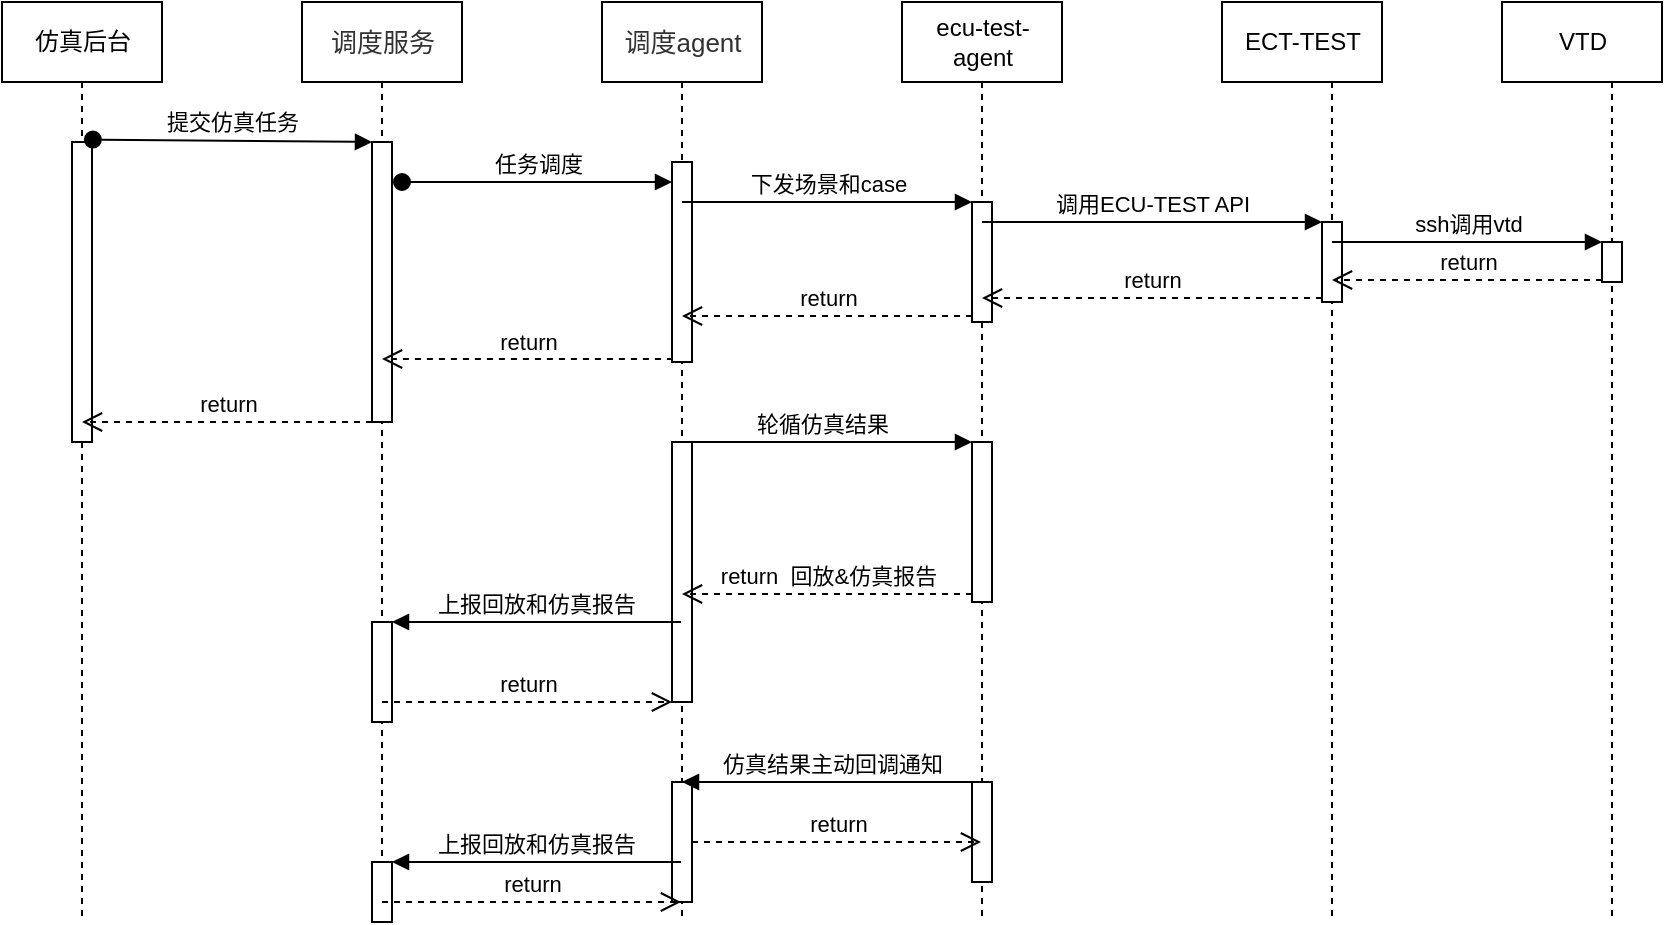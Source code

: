 <mxfile version="15.9.4" type="github">
  <diagram id="wHRrEn1xLBrHSIyLW8o4" name="Page-1">
    <mxGraphModel dx="1186" dy="503" grid="1" gridSize="10" guides="1" tooltips="1" connect="1" arrows="1" fold="1" page="1" pageScale="1" pageWidth="850" pageHeight="1100" math="0" shadow="0">
      <root>
        <mxCell id="0" />
        <mxCell id="1" parent="0" />
        <mxCell id="6j0REqsm4hI5R__kkCjw-2" value="" style="shape=umlLifeline;participant=umlEntity;perimeter=lifelinePerimeter;whiteSpace=wrap;html=1;container=1;collapsible=0;recursiveResize=0;verticalAlign=top;spacingTop=36;outlineConnect=0;" parent="1" vertex="1">
          <mxGeometry x="40" y="10" width="40" height="460" as="geometry" />
        </mxCell>
        <mxCell id="6j0REqsm4hI5R__kkCjw-14" value="" style="html=1;points=[];perimeter=orthogonalPerimeter;" parent="6j0REqsm4hI5R__kkCjw-2" vertex="1">
          <mxGeometry x="15" y="70" width="10" height="150" as="geometry" />
        </mxCell>
        <mxCell id="6j0REqsm4hI5R__kkCjw-1" value="仿真后台" style="html=1;" parent="1" vertex="1">
          <mxGeometry x="20" y="10" width="80" height="40" as="geometry" />
        </mxCell>
        <mxCell id="6j0REqsm4hI5R__kkCjw-3" value="" style="shape=umlLifeline;participant=umlEntity;perimeter=lifelinePerimeter;whiteSpace=wrap;html=1;container=1;collapsible=0;recursiveResize=0;verticalAlign=top;spacingTop=36;outlineConnect=0;" parent="1" vertex="1">
          <mxGeometry x="190" y="10" width="40" height="460" as="geometry" />
        </mxCell>
        <mxCell id="6j0REqsm4hI5R__kkCjw-36" value="" style="html=1;points=[];perimeter=orthogonalPerimeter;" parent="6j0REqsm4hI5R__kkCjw-3" vertex="1">
          <mxGeometry x="15" y="310" width="10" height="50" as="geometry" />
        </mxCell>
        <mxCell id="6j0REqsm4hI5R__kkCjw-15" value="" style="html=1;points=[];perimeter=orthogonalPerimeter;" parent="6j0REqsm4hI5R__kkCjw-3" vertex="1">
          <mxGeometry x="15" y="70" width="10" height="140" as="geometry" />
        </mxCell>
        <mxCell id="6j0REqsm4hI5R__kkCjw-47" value="" style="html=1;points=[];perimeter=orthogonalPerimeter;" parent="6j0REqsm4hI5R__kkCjw-3" vertex="1">
          <mxGeometry x="15" y="430" width="10" height="30" as="geometry" />
        </mxCell>
        <mxCell id="6j0REqsm4hI5R__kkCjw-4" value="&lt;span style=&quot;color: rgb(50 , 50 , 50) ; font-size: 13px ; background-color: rgba(255 , 255 , 255 , 0.01)&quot;&gt;调度服务&lt;/span&gt;" style="html=1;" parent="1" vertex="1">
          <mxGeometry x="170" y="10" width="80" height="40" as="geometry" />
        </mxCell>
        <mxCell id="6j0REqsm4hI5R__kkCjw-5" value="" style="shape=umlLifeline;participant=umlEntity;perimeter=lifelinePerimeter;whiteSpace=wrap;html=1;container=1;collapsible=0;recursiveResize=0;verticalAlign=top;spacingTop=36;outlineConnect=0;" parent="1" vertex="1">
          <mxGeometry x="340" y="10" width="40" height="460" as="geometry" />
        </mxCell>
        <mxCell id="6j0REqsm4hI5R__kkCjw-19" value="" style="html=1;points=[];perimeter=orthogonalPerimeter;" parent="6j0REqsm4hI5R__kkCjw-5" vertex="1">
          <mxGeometry x="15" y="80" width="10" height="100" as="geometry" />
        </mxCell>
        <mxCell id="6j0REqsm4hI5R__kkCjw-31" value="" style="html=1;points=[];perimeter=orthogonalPerimeter;" parent="6j0REqsm4hI5R__kkCjw-5" vertex="1">
          <mxGeometry x="15" y="220" width="10" height="130" as="geometry" />
        </mxCell>
        <mxCell id="6j0REqsm4hI5R__kkCjw-44" value="" style="html=1;points=[];perimeter=orthogonalPerimeter;" parent="6j0REqsm4hI5R__kkCjw-5" vertex="1">
          <mxGeometry x="15" y="390" width="10" height="60" as="geometry" />
        </mxCell>
        <mxCell id="6j0REqsm4hI5R__kkCjw-45" value="仿真结果主动回调通知" style="html=1;verticalAlign=bottom;endArrow=block;rounded=0;" parent="6j0REqsm4hI5R__kkCjw-5" source="6j0REqsm4hI5R__kkCjw-7" edge="1">
          <mxGeometry relative="1" as="geometry">
            <mxPoint x="85" y="390" as="sourcePoint" />
            <mxPoint x="20" y="390" as="targetPoint" />
          </mxGeometry>
        </mxCell>
        <mxCell id="6j0REqsm4hI5R__kkCjw-6" value="&lt;span style=&quot;color: rgb(50 , 50 , 50) ; font-size: 13px ; background-color: rgba(255 , 255 , 255 , 0.01)&quot;&gt;调度agent&lt;/span&gt;" style="html=1;" parent="1" vertex="1">
          <mxGeometry x="320" y="10" width="80" height="40" as="geometry" />
        </mxCell>
        <mxCell id="6j0REqsm4hI5R__kkCjw-7" value="" style="shape=umlLifeline;participant=umlEntity;perimeter=lifelinePerimeter;whiteSpace=wrap;html=1;container=1;collapsible=0;recursiveResize=0;verticalAlign=top;spacingTop=36;outlineConnect=0;" parent="1" vertex="1">
          <mxGeometry x="490" y="10" width="40" height="460" as="geometry" />
        </mxCell>
        <mxCell id="6j0REqsm4hI5R__kkCjw-23" value="" style="html=1;points=[];perimeter=orthogonalPerimeter;" parent="6j0REqsm4hI5R__kkCjw-7" vertex="1">
          <mxGeometry x="15" y="100" width="10" height="60" as="geometry" />
        </mxCell>
        <mxCell id="6j0REqsm4hI5R__kkCjw-32" value="" style="html=1;points=[];perimeter=orthogonalPerimeter;" parent="6j0REqsm4hI5R__kkCjw-7" vertex="1">
          <mxGeometry x="15" y="220" width="10" height="80" as="geometry" />
        </mxCell>
        <mxCell id="6j0REqsm4hI5R__kkCjw-50" value="" style="html=1;points=[];perimeter=orthogonalPerimeter;" parent="6j0REqsm4hI5R__kkCjw-7" vertex="1">
          <mxGeometry x="15" y="390" width="10" height="50" as="geometry" />
        </mxCell>
        <mxCell id="6j0REqsm4hI5R__kkCjw-8" value="&lt;div class=&quot;mind-clipboard&quot;&gt;ecu-test-&lt;div&gt;agent&lt;/div&gt;&lt;/div&gt;" style="html=1;" parent="1" vertex="1">
          <mxGeometry x="470" y="10" width="80" height="40" as="geometry" />
        </mxCell>
        <mxCell id="6j0REqsm4hI5R__kkCjw-10" value="" style="shape=umlLifeline;participant=umlEntity;perimeter=lifelinePerimeter;whiteSpace=wrap;html=1;container=1;collapsible=0;recursiveResize=0;verticalAlign=top;spacingTop=36;outlineConnect=0;" parent="1" vertex="1">
          <mxGeometry x="660" y="10" width="50" height="460" as="geometry" />
        </mxCell>
        <mxCell id="6j0REqsm4hI5R__kkCjw-11" value="&lt;meta charset=&quot;utf-8&quot;&gt;&lt;div class=&quot;mind-clipboard&quot;&gt;ECT-TEST&lt;br&gt;&lt;/div&gt;" style="html=1;" parent="6j0REqsm4hI5R__kkCjw-10" vertex="1">
          <mxGeometry x="-30" width="80" height="40" as="geometry" />
        </mxCell>
        <mxCell id="6j0REqsm4hI5R__kkCjw-26" value="" style="html=1;points=[];perimeter=orthogonalPerimeter;" parent="6j0REqsm4hI5R__kkCjw-10" vertex="1">
          <mxGeometry x="20" y="110" width="10" height="40" as="geometry" />
        </mxCell>
        <mxCell id="6j0REqsm4hI5R__kkCjw-12" value="" style="shape=umlLifeline;participant=umlEntity;perimeter=lifelinePerimeter;whiteSpace=wrap;html=1;container=1;collapsible=0;recursiveResize=0;verticalAlign=top;spacingTop=36;outlineConnect=0;" parent="1" vertex="1">
          <mxGeometry x="800" y="10" width="50" height="460" as="geometry" />
        </mxCell>
        <mxCell id="6j0REqsm4hI5R__kkCjw-13" value="VTD" style="html=1;" parent="6j0REqsm4hI5R__kkCjw-12" vertex="1">
          <mxGeometry x="-30" width="80" height="40" as="geometry" />
        </mxCell>
        <mxCell id="6j0REqsm4hI5R__kkCjw-39" value="" style="html=1;points=[];perimeter=orthogonalPerimeter;" parent="6j0REqsm4hI5R__kkCjw-12" vertex="1">
          <mxGeometry x="20" y="120" width="10" height="20" as="geometry" />
        </mxCell>
        <mxCell id="6j0REqsm4hI5R__kkCjw-16" value="提交仿真任务" style="html=1;verticalAlign=bottom;startArrow=oval;endArrow=block;startSize=8;rounded=0;exitX=1.045;exitY=-0.008;exitDx=0;exitDy=0;exitPerimeter=0;" parent="1" source="6j0REqsm4hI5R__kkCjw-14" target="6j0REqsm4hI5R__kkCjw-15" edge="1">
          <mxGeometry relative="1" as="geometry">
            <mxPoint x="150" y="80" as="sourcePoint" />
          </mxGeometry>
        </mxCell>
        <mxCell id="6j0REqsm4hI5R__kkCjw-20" value="任务调度" style="html=1;verticalAlign=bottom;startArrow=oval;endArrow=block;startSize=8;rounded=0;" parent="1" target="6j0REqsm4hI5R__kkCjw-19" edge="1">
          <mxGeometry relative="1" as="geometry">
            <mxPoint x="220" y="100" as="sourcePoint" />
            <Array as="points">
              <mxPoint x="320" y="100" />
            </Array>
          </mxGeometry>
        </mxCell>
        <mxCell id="6j0REqsm4hI5R__kkCjw-21" value="return" style="html=1;verticalAlign=bottom;endArrow=open;dashed=1;endSize=8;rounded=0;exitX=0.045;exitY=0.985;exitDx=0;exitDy=0;exitPerimeter=0;" parent="1" source="6j0REqsm4hI5R__kkCjw-19" target="6j0REqsm4hI5R__kkCjw-3" edge="1">
          <mxGeometry relative="1" as="geometry">
            <mxPoint x="350" y="170" as="sourcePoint" />
            <mxPoint x="270" y="170" as="targetPoint" />
          </mxGeometry>
        </mxCell>
        <mxCell id="6j0REqsm4hI5R__kkCjw-22" value="return" style="html=1;verticalAlign=bottom;endArrow=open;dashed=1;endSize=8;rounded=0;" parent="1" source="6j0REqsm4hI5R__kkCjw-15" target="6j0REqsm4hI5R__kkCjw-2" edge="1">
          <mxGeometry relative="1" as="geometry">
            <mxPoint x="210" y="190" as="sourcePoint" />
            <mxPoint x="130" y="190" as="targetPoint" />
            <Array as="points">
              <mxPoint x="160" y="220" />
            </Array>
          </mxGeometry>
        </mxCell>
        <mxCell id="6j0REqsm4hI5R__kkCjw-24" value="下发场景和case" style="html=1;verticalAlign=bottom;endArrow=block;entryX=0;entryY=0;rounded=0;" parent="1" source="6j0REqsm4hI5R__kkCjw-5" target="6j0REqsm4hI5R__kkCjw-23" edge="1">
          <mxGeometry relative="1" as="geometry">
            <mxPoint x="430" y="100" as="sourcePoint" />
          </mxGeometry>
        </mxCell>
        <mxCell id="6j0REqsm4hI5R__kkCjw-25" value="return" style="html=1;verticalAlign=bottom;endArrow=open;dashed=1;endSize=8;exitX=0;exitY=0.95;rounded=0;" parent="1" source="6j0REqsm4hI5R__kkCjw-23" target="6j0REqsm4hI5R__kkCjw-5" edge="1">
          <mxGeometry relative="1" as="geometry">
            <mxPoint x="430" y="176" as="targetPoint" />
          </mxGeometry>
        </mxCell>
        <mxCell id="6j0REqsm4hI5R__kkCjw-28" value="return" style="html=1;verticalAlign=bottom;endArrow=open;dashed=1;endSize=8;exitX=0;exitY=0.95;rounded=0;" parent="1" source="6j0REqsm4hI5R__kkCjw-26" target="6j0REqsm4hI5R__kkCjw-7" edge="1">
          <mxGeometry relative="1" as="geometry">
            <mxPoint x="610" y="166" as="targetPoint" />
          </mxGeometry>
        </mxCell>
        <mxCell id="6j0REqsm4hI5R__kkCjw-27" value="调用ECU-TEST API" style="html=1;verticalAlign=bottom;endArrow=block;entryX=0;entryY=0;rounded=0;" parent="1" source="6j0REqsm4hI5R__kkCjw-7" target="6j0REqsm4hI5R__kkCjw-26" edge="1">
          <mxGeometry relative="1" as="geometry">
            <mxPoint x="610" y="90" as="sourcePoint" />
          </mxGeometry>
        </mxCell>
        <mxCell id="6j0REqsm4hI5R__kkCjw-34" value="return&amp;nbsp; 回放&amp;amp;仿真报告" style="html=1;verticalAlign=bottom;endArrow=open;dashed=1;endSize=8;exitX=0;exitY=0.95;rounded=0;" parent="1" source="6j0REqsm4hI5R__kkCjw-32" target="6j0REqsm4hI5R__kkCjw-5" edge="1">
          <mxGeometry relative="1" as="geometry">
            <mxPoint x="610" y="296" as="targetPoint" />
          </mxGeometry>
        </mxCell>
        <mxCell id="6j0REqsm4hI5R__kkCjw-33" value="轮循仿真结果" style="html=1;verticalAlign=bottom;endArrow=block;entryX=0;entryY=0;rounded=0;" parent="1" source="6j0REqsm4hI5R__kkCjw-5" target="6j0REqsm4hI5R__kkCjw-32" edge="1">
          <mxGeometry x="-0.032" relative="1" as="geometry">
            <mxPoint x="610" y="220" as="sourcePoint" />
            <mxPoint as="offset" />
          </mxGeometry>
        </mxCell>
        <mxCell id="6j0REqsm4hI5R__kkCjw-37" value="上报回放和仿真报告" style="html=1;verticalAlign=bottom;endArrow=block;entryX=1;entryY=0;rounded=0;" parent="1" source="6j0REqsm4hI5R__kkCjw-5" target="6j0REqsm4hI5R__kkCjw-36" edge="1">
          <mxGeometry relative="1" as="geometry">
            <mxPoint x="275" y="340" as="sourcePoint" />
          </mxGeometry>
        </mxCell>
        <mxCell id="6j0REqsm4hI5R__kkCjw-38" value="return" style="html=1;verticalAlign=bottom;endArrow=open;dashed=1;endSize=8;rounded=0;" parent="1" source="6j0REqsm4hI5R__kkCjw-3" target="6j0REqsm4hI5R__kkCjw-31" edge="1">
          <mxGeometry relative="1" as="geometry">
            <mxPoint x="275" y="397" as="targetPoint" />
            <Array as="points">
              <mxPoint x="290" y="360" />
            </Array>
          </mxGeometry>
        </mxCell>
        <mxCell id="6j0REqsm4hI5R__kkCjw-40" value="ssh调用vtd" style="html=1;verticalAlign=bottom;endArrow=block;entryX=0;entryY=0;rounded=0;" parent="1" source="6j0REqsm4hI5R__kkCjw-10" target="6j0REqsm4hI5R__kkCjw-39" edge="1">
          <mxGeometry relative="1" as="geometry">
            <mxPoint x="750" y="100" as="sourcePoint" />
          </mxGeometry>
        </mxCell>
        <mxCell id="6j0REqsm4hI5R__kkCjw-41" value="return" style="html=1;verticalAlign=bottom;endArrow=open;dashed=1;endSize=8;exitX=0;exitY=0.95;rounded=0;" parent="1" source="6j0REqsm4hI5R__kkCjw-39" target="6j0REqsm4hI5R__kkCjw-10" edge="1">
          <mxGeometry relative="1" as="geometry">
            <mxPoint x="750" y="176" as="targetPoint" />
          </mxGeometry>
        </mxCell>
        <mxCell id="6j0REqsm4hI5R__kkCjw-46" value="return" style="html=1;verticalAlign=bottom;endArrow=open;dashed=1;endSize=8;rounded=0;" parent="1" source="6j0REqsm4hI5R__kkCjw-44" target="6j0REqsm4hI5R__kkCjw-7" edge="1">
          <mxGeometry relative="1" as="geometry">
            <mxPoint x="425" y="457" as="targetPoint" />
          </mxGeometry>
        </mxCell>
        <mxCell id="6j0REqsm4hI5R__kkCjw-48" value="上报回放和仿真报告" style="html=1;verticalAlign=bottom;endArrow=block;entryX=1;entryY=0;rounded=0;" parent="1" source="6j0REqsm4hI5R__kkCjw-5" target="6j0REqsm4hI5R__kkCjw-47" edge="1">
          <mxGeometry relative="1" as="geometry">
            <mxPoint x="310" y="410" as="sourcePoint" />
          </mxGeometry>
        </mxCell>
        <mxCell id="6j0REqsm4hI5R__kkCjw-49" value="return" style="html=1;verticalAlign=bottom;endArrow=open;dashed=1;endSize=8;rounded=0;" parent="1" target="6j0REqsm4hI5R__kkCjw-5" edge="1">
          <mxGeometry relative="1" as="geometry">
            <mxPoint x="310" y="467" as="targetPoint" />
            <mxPoint x="210" y="460" as="sourcePoint" />
          </mxGeometry>
        </mxCell>
      </root>
    </mxGraphModel>
  </diagram>
</mxfile>

